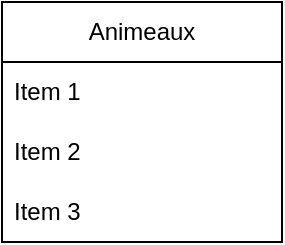 <mxfile version="21.6.3" type="device">
  <diagram id="mICM8DWw6Kg-oXBheX01" name="Page-1">
    <mxGraphModel dx="1236" dy="581" grid="1" gridSize="10" guides="1" tooltips="1" connect="1" arrows="1" fold="1" page="1" pageScale="1" pageWidth="827" pageHeight="1169" math="0" shadow="0">
      <root>
        <mxCell id="0" />
        <mxCell id="1" parent="0" />
        <mxCell id="zS9uwZMVSHaoLlrNQW8V-1" value="Animeaux" style="swimlane;fontStyle=0;childLayout=stackLayout;horizontal=1;startSize=30;horizontalStack=0;resizeParent=1;resizeParentMax=0;resizeLast=0;collapsible=1;marginBottom=0;whiteSpace=wrap;html=1;" vertex="1" parent="1">
          <mxGeometry x="130" y="40" width="140" height="120" as="geometry" />
        </mxCell>
        <mxCell id="zS9uwZMVSHaoLlrNQW8V-2" value="Item 1" style="text;strokeColor=none;fillColor=none;align=left;verticalAlign=middle;spacingLeft=4;spacingRight=4;overflow=hidden;points=[[0,0.5],[1,0.5]];portConstraint=eastwest;rotatable=0;whiteSpace=wrap;html=1;" vertex="1" parent="zS9uwZMVSHaoLlrNQW8V-1">
          <mxGeometry y="30" width="140" height="30" as="geometry" />
        </mxCell>
        <mxCell id="zS9uwZMVSHaoLlrNQW8V-3" value="Item 2" style="text;strokeColor=none;fillColor=none;align=left;verticalAlign=middle;spacingLeft=4;spacingRight=4;overflow=hidden;points=[[0,0.5],[1,0.5]];portConstraint=eastwest;rotatable=0;whiteSpace=wrap;html=1;" vertex="1" parent="zS9uwZMVSHaoLlrNQW8V-1">
          <mxGeometry y="60" width="140" height="30" as="geometry" />
        </mxCell>
        <mxCell id="zS9uwZMVSHaoLlrNQW8V-4" value="Item 3" style="text;strokeColor=none;fillColor=none;align=left;verticalAlign=middle;spacingLeft=4;spacingRight=4;overflow=hidden;points=[[0,0.5],[1,0.5]];portConstraint=eastwest;rotatable=0;whiteSpace=wrap;html=1;" vertex="1" parent="zS9uwZMVSHaoLlrNQW8V-1">
          <mxGeometry y="90" width="140" height="30" as="geometry" />
        </mxCell>
      </root>
    </mxGraphModel>
  </diagram>
</mxfile>

